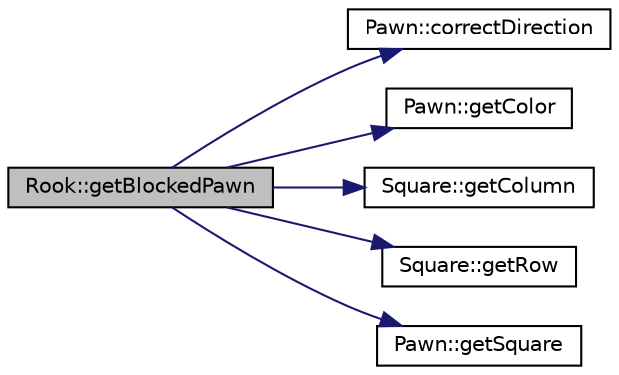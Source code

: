 digraph "Rook::getBlockedPawn"
{
 // LATEX_PDF_SIZE
  bgcolor="transparent";
  edge [fontname="Helvetica",fontsize="10",labelfontname="Helvetica",labelfontsize="10"];
  node [fontname="Helvetica",fontsize="10",shape=record];
  rankdir="LR";
  Node1 [label="Rook::getBlockedPawn",height=0.2,width=0.4,color="black", fillcolor="grey75", style="filled", fontcolor="black",tooltip=" "];
  Node1 -> Node2 [color="midnightblue",fontsize="10",style="solid",fontname="Helvetica"];
  Node2 [label="Pawn::correctDirection",height=0.2,width=0.4,color="black",URL="$de/dff/classPawn.html#aa8b652277db0c52e930b5e50718da96b",tooltip=" "];
  Node1 -> Node3 [color="midnightblue",fontsize="10",style="solid",fontname="Helvetica"];
  Node3 [label="Pawn::getColor",height=0.2,width=0.4,color="black",URL="$de/dff/classPawn.html#a1d20441a964b5c43ec27a0bafcda56dd",tooltip=" "];
  Node1 -> Node4 [color="midnightblue",fontsize="10",style="solid",fontname="Helvetica"];
  Node4 [label="Square::getColumn",height=0.2,width=0.4,color="black",URL="$d3/d72/classSquare.html#ab40f208fe44bfac6d38c000ae30baacb",tooltip=" "];
  Node1 -> Node5 [color="midnightblue",fontsize="10",style="solid",fontname="Helvetica"];
  Node5 [label="Square::getRow",height=0.2,width=0.4,color="black",URL="$d3/d72/classSquare.html#af4307f89fb7470caf2c74171cc165dce",tooltip=" "];
  Node1 -> Node6 [color="midnightblue",fontsize="10",style="solid",fontname="Helvetica"];
  Node6 [label="Pawn::getSquare",height=0.2,width=0.4,color="black",URL="$de/dff/classPawn.html#aeb5d6f6e869e8b9c08e43d27670aef6e",tooltip=" "];
}
